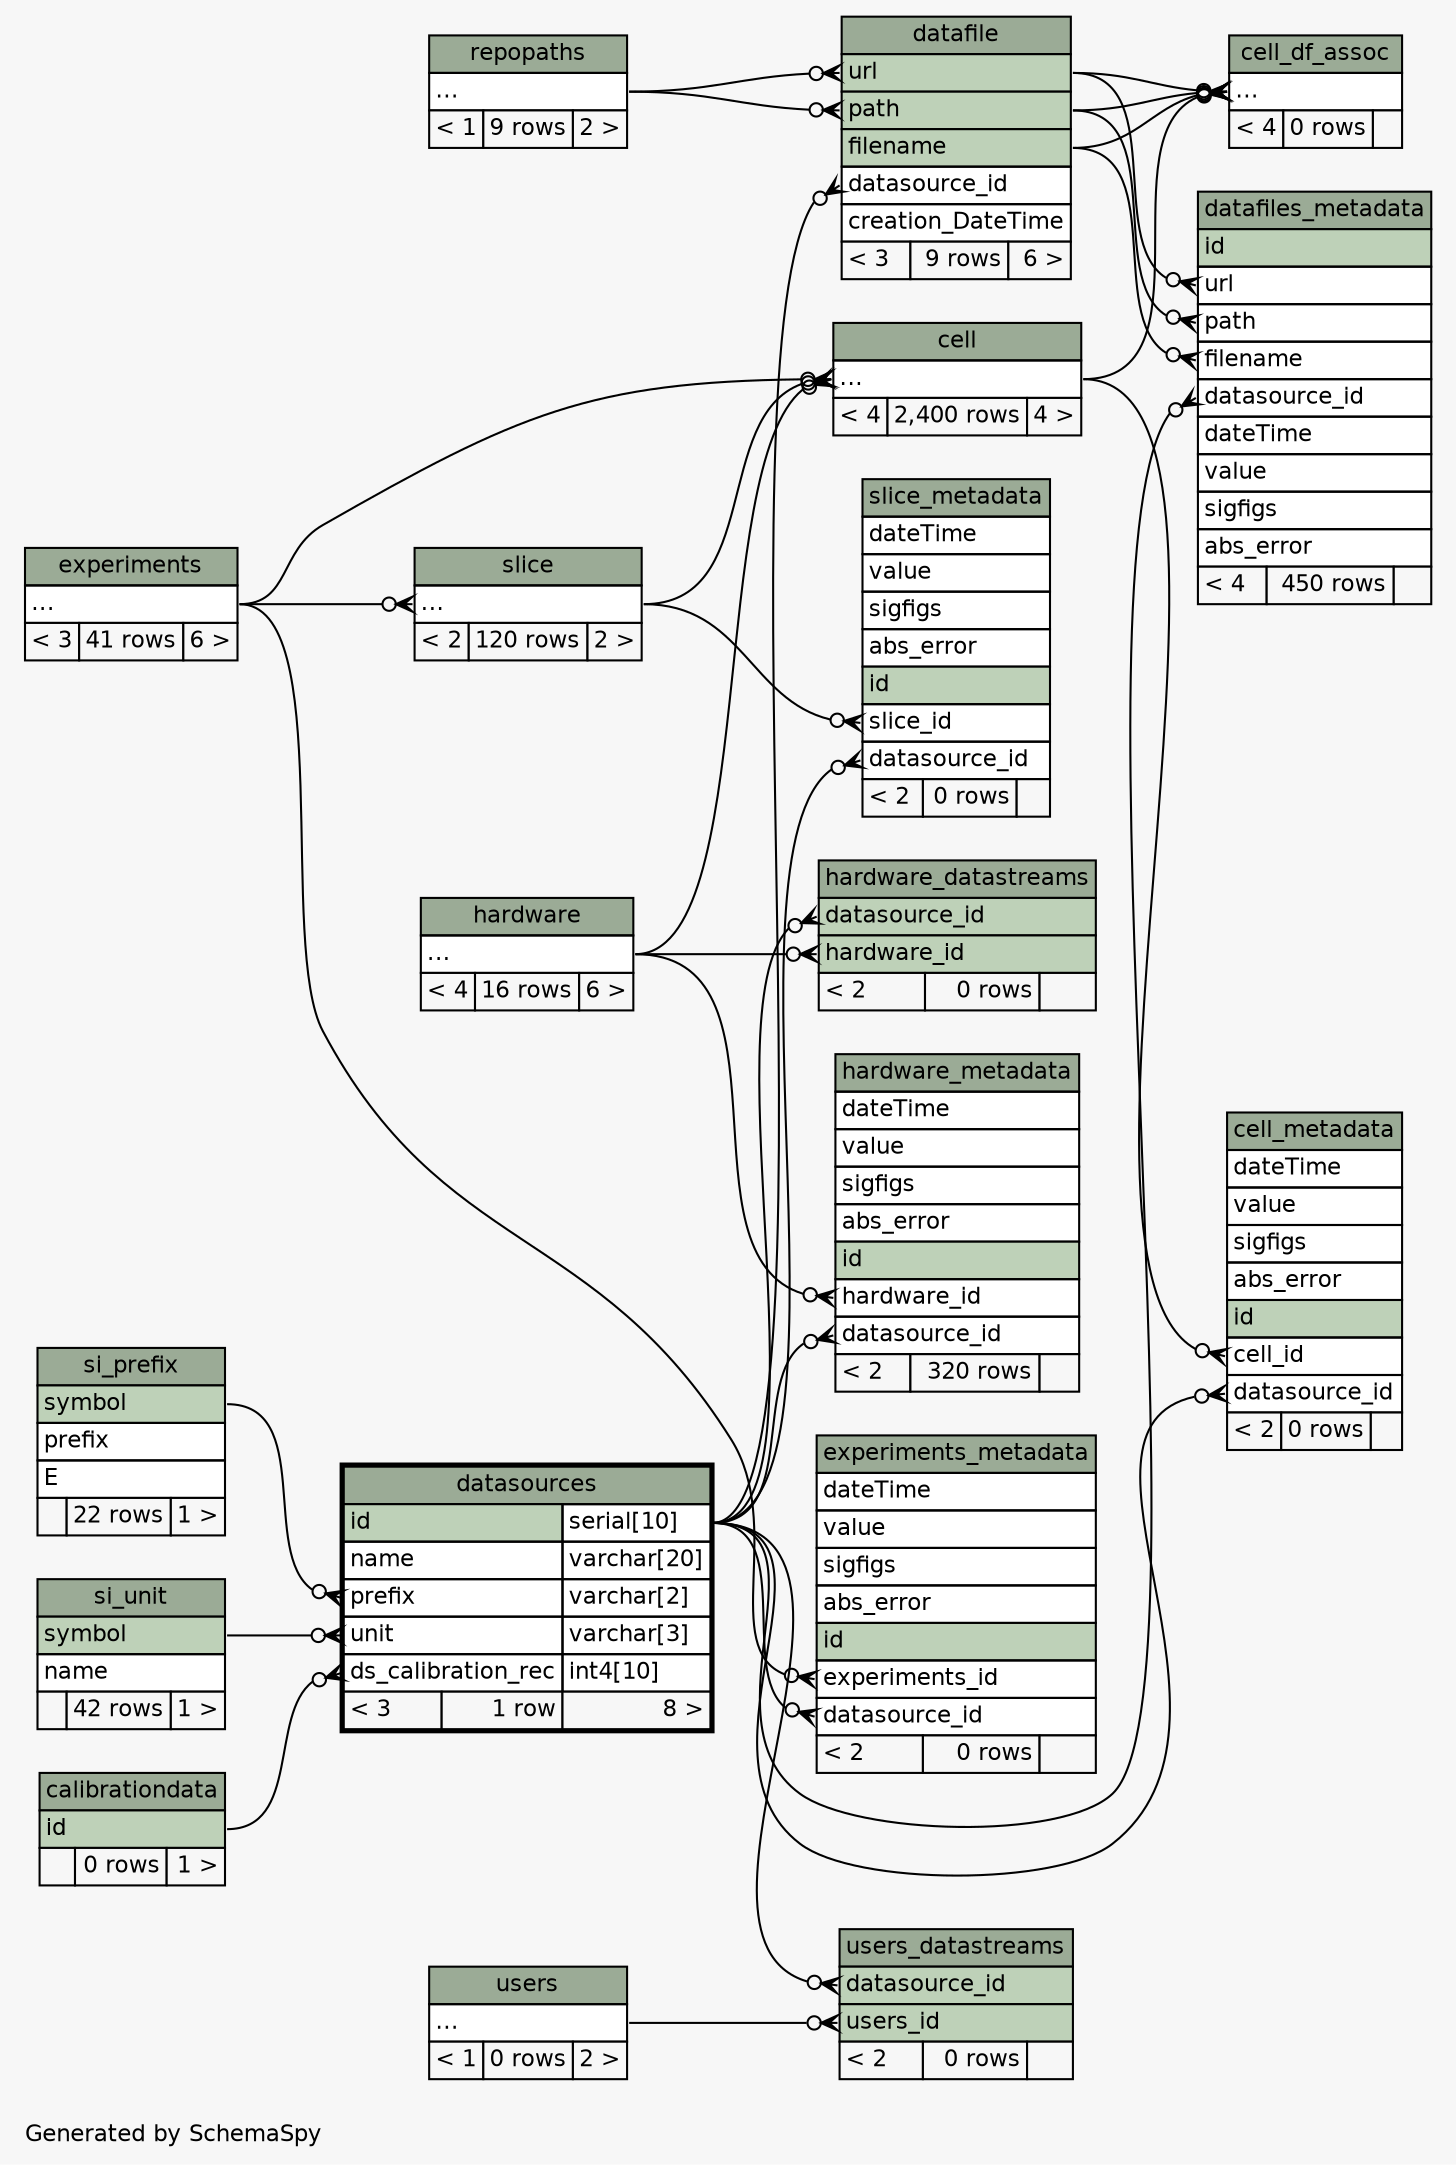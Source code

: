 // dot 2.32.0 on Windows 7 6.1
// SchemaSpy rev 590
digraph "twoDegreesRelationshipsDiagram" {
  graph [
    rankdir="RL"
    bgcolor="#f7f7f7"
    label="\nGenerated by SchemaSpy"
    labeljust="l"
    nodesep="0.18"
    ranksep="0.46"
    fontname="Helvetica"
    fontsize="11"
  ];
  node [
    fontname="Helvetica"
    fontsize="11"
    shape="plaintext"
  ];
  edge [
    arrowsize="0.8"
  ];
  "cell":"elipses":w -> "experiments":"elipses":e [arrowhead=none dir=back arrowtail=crowodot];
  "cell":"elipses":w -> "hardware":"elipses":e [arrowhead=none dir=back arrowtail=crowodot];
  "cell":"elipses":w -> "slice":"elipses":e [arrowhead=none dir=back arrowtail=crowodot];
  "cell_df_assoc":"elipses":w -> "cell":"elipses":e [arrowhead=none dir=back arrowtail=crowodot];
  "cell_df_assoc":"elipses":w -> "datafile":"filename":e [arrowhead=none dir=back arrowtail=crowodot];
  "cell_df_assoc":"elipses":w -> "datafile":"path":e [arrowhead=none dir=back arrowtail=crowodot];
  "cell_df_assoc":"elipses":w -> "datafile":"url":e [arrowhead=none dir=back arrowtail=crowodot];
  "cell_metadata":"cell_id":w -> "cell":"elipses":e [arrowhead=none dir=back arrowtail=crowodot];
  "cell_metadata":"datasource_id":w -> "datasources":"id.type":e [arrowhead=none dir=back arrowtail=crowodot];
  "datafile":"datasource_id":w -> "datasources":"id.type":e [arrowhead=none dir=back arrowtail=crowodot];
  "datafile":"path":w -> "repopaths":"elipses":e [arrowhead=none dir=back arrowtail=crowodot];
  "datafile":"url":w -> "repopaths":"elipses":e [arrowhead=none dir=back arrowtail=crowodot];
  "datafiles_metadata":"datasource_id":w -> "datasources":"id.type":e [arrowhead=none dir=back arrowtail=crowodot];
  "datafiles_metadata":"filename":w -> "datafile":"filename":e [arrowhead=none dir=back arrowtail=crowodot];
  "datafiles_metadata":"path":w -> "datafile":"path":e [arrowhead=none dir=back arrowtail=crowodot];
  "datafiles_metadata":"url":w -> "datafile":"url":e [arrowhead=none dir=back arrowtail=crowodot];
  "datasources":"ds_calibration_rec":w -> "calibrationdata":"id":e [arrowhead=none dir=back arrowtail=crowodot];
  "datasources":"prefix":w -> "si_prefix":"symbol":e [arrowhead=none dir=back arrowtail=crowodot];
  "datasources":"unit":w -> "si_unit":"symbol":e [arrowhead=none dir=back arrowtail=crowodot];
  "experiments_metadata":"datasource_id":w -> "datasources":"id.type":e [arrowhead=none dir=back arrowtail=crowodot];
  "experiments_metadata":"experiments_id":w -> "experiments":"elipses":e [arrowhead=none dir=back arrowtail=crowodot];
  "hardware_datastreams":"datasource_id":w -> "datasources":"id.type":e [arrowhead=none dir=back arrowtail=crowodot];
  "hardware_datastreams":"hardware_id":w -> "hardware":"elipses":e [arrowhead=none dir=back arrowtail=crowodot];
  "hardware_metadata":"datasource_id":w -> "datasources":"id.type":e [arrowhead=none dir=back arrowtail=crowodot];
  "hardware_metadata":"hardware_id":w -> "hardware":"elipses":e [arrowhead=none dir=back arrowtail=crowodot];
  "slice":"elipses":w -> "experiments":"elipses":e [arrowhead=none dir=back arrowtail=crowodot];
  "slice_metadata":"datasource_id":w -> "datasources":"id.type":e [arrowhead=none dir=back arrowtail=crowodot];
  "slice_metadata":"slice_id":w -> "slice":"elipses":e [arrowhead=none dir=back arrowtail=crowodot];
  "users_datastreams":"datasource_id":w -> "datasources":"id.type":e [arrowhead=none dir=back arrowtail=crowodot];
  "users_datastreams":"users_id":w -> "users":"elipses":e [arrowhead=none dir=back arrowtail=crowodot];
  "calibrationdata" [
    label=<
    <TABLE BORDER="0" CELLBORDER="1" CELLSPACING="0" BGCOLOR="#ffffff">
      <TR><TD COLSPAN="3" BGCOLOR="#9bab96" ALIGN="CENTER">calibrationdata</TD></TR>
      <TR><TD PORT="id" COLSPAN="3" BGCOLOR="#bed1b8" ALIGN="LEFT">id</TD></TR>
      <TR><TD ALIGN="LEFT" BGCOLOR="#f7f7f7">  </TD><TD ALIGN="RIGHT" BGCOLOR="#f7f7f7">0 rows</TD><TD ALIGN="RIGHT" BGCOLOR="#f7f7f7">1 &gt;</TD></TR>
    </TABLE>>
    URL="calibrationdata.html"
    tooltip="calibrationdata"
  ];
  "cell" [
    label=<
    <TABLE BORDER="0" CELLBORDER="1" CELLSPACING="0" BGCOLOR="#ffffff">
      <TR><TD COLSPAN="3" BGCOLOR="#9bab96" ALIGN="CENTER">cell</TD></TR>
      <TR><TD PORT="elipses" COLSPAN="3" ALIGN="LEFT">...</TD></TR>
      <TR><TD ALIGN="LEFT" BGCOLOR="#f7f7f7">&lt; 4</TD><TD ALIGN="RIGHT" BGCOLOR="#f7f7f7">2,400 rows</TD><TD ALIGN="RIGHT" BGCOLOR="#f7f7f7">4 &gt;</TD></TR>
    </TABLE>>
    URL="cell.html"
    tooltip="cell"
  ];
  "cell_df_assoc" [
    label=<
    <TABLE BORDER="0" CELLBORDER="1" CELLSPACING="0" BGCOLOR="#ffffff">
      <TR><TD COLSPAN="3" BGCOLOR="#9bab96" ALIGN="CENTER">cell_df_assoc</TD></TR>
      <TR><TD PORT="elipses" COLSPAN="3" ALIGN="LEFT">...</TD></TR>
      <TR><TD ALIGN="LEFT" BGCOLOR="#f7f7f7">&lt; 4</TD><TD ALIGN="RIGHT" BGCOLOR="#f7f7f7">0 rows</TD><TD ALIGN="RIGHT" BGCOLOR="#f7f7f7">  </TD></TR>
    </TABLE>>
    URL="cell_df_assoc.html"
    tooltip="cell_df_assoc"
  ];
  "cell_metadata" [
    label=<
    <TABLE BORDER="0" CELLBORDER="1" CELLSPACING="0" BGCOLOR="#ffffff">
      <TR><TD COLSPAN="3" BGCOLOR="#9bab96" ALIGN="CENTER">cell_metadata</TD></TR>
      <TR><TD PORT="dateTime" COLSPAN="3" ALIGN="LEFT">dateTime</TD></TR>
      <TR><TD PORT="value" COLSPAN="3" ALIGN="LEFT">value</TD></TR>
      <TR><TD PORT="sigfigs" COLSPAN="3" ALIGN="LEFT">sigfigs</TD></TR>
      <TR><TD PORT="abs_error" COLSPAN="3" ALIGN="LEFT">abs_error</TD></TR>
      <TR><TD PORT="id" COLSPAN="3" BGCOLOR="#bed1b8" ALIGN="LEFT">id</TD></TR>
      <TR><TD PORT="cell_id" COLSPAN="3" ALIGN="LEFT">cell_id</TD></TR>
      <TR><TD PORT="datasource_id" COLSPAN="3" ALIGN="LEFT">datasource_id</TD></TR>
      <TR><TD ALIGN="LEFT" BGCOLOR="#f7f7f7">&lt; 2</TD><TD ALIGN="RIGHT" BGCOLOR="#f7f7f7">0 rows</TD><TD ALIGN="RIGHT" BGCOLOR="#f7f7f7">  </TD></TR>
    </TABLE>>
    URL="cell_metadata.html"
    tooltip="cell_metadata"
  ];
  "datafile" [
    label=<
    <TABLE BORDER="0" CELLBORDER="1" CELLSPACING="0" BGCOLOR="#ffffff">
      <TR><TD COLSPAN="3" BGCOLOR="#9bab96" ALIGN="CENTER">datafile</TD></TR>
      <TR><TD PORT="url" COLSPAN="3" BGCOLOR="#bed1b8" ALIGN="LEFT">url</TD></TR>
      <TR><TD PORT="path" COLSPAN="3" BGCOLOR="#bed1b8" ALIGN="LEFT">path</TD></TR>
      <TR><TD PORT="filename" COLSPAN="3" BGCOLOR="#bed1b8" ALIGN="LEFT">filename</TD></TR>
      <TR><TD PORT="datasource_id" COLSPAN="3" ALIGN="LEFT">datasource_id</TD></TR>
      <TR><TD PORT="creation_DateTime" COLSPAN="3" ALIGN="LEFT">creation_DateTime</TD></TR>
      <TR><TD ALIGN="LEFT" BGCOLOR="#f7f7f7">&lt; 3</TD><TD ALIGN="RIGHT" BGCOLOR="#f7f7f7">9 rows</TD><TD ALIGN="RIGHT" BGCOLOR="#f7f7f7">6 &gt;</TD></TR>
    </TABLE>>
    URL="datafile.html"
    tooltip="datafile"
  ];
  "datafiles_metadata" [
    label=<
    <TABLE BORDER="0" CELLBORDER="1" CELLSPACING="0" BGCOLOR="#ffffff">
      <TR><TD COLSPAN="3" BGCOLOR="#9bab96" ALIGN="CENTER">datafiles_metadata</TD></TR>
      <TR><TD PORT="id" COLSPAN="3" BGCOLOR="#bed1b8" ALIGN="LEFT">id</TD></TR>
      <TR><TD PORT="url" COLSPAN="3" ALIGN="LEFT">url</TD></TR>
      <TR><TD PORT="path" COLSPAN="3" ALIGN="LEFT">path</TD></TR>
      <TR><TD PORT="filename" COLSPAN="3" ALIGN="LEFT">filename</TD></TR>
      <TR><TD PORT="datasource_id" COLSPAN="3" ALIGN="LEFT">datasource_id</TD></TR>
      <TR><TD PORT="dateTime" COLSPAN="3" ALIGN="LEFT">dateTime</TD></TR>
      <TR><TD PORT="value" COLSPAN="3" ALIGN="LEFT">value</TD></TR>
      <TR><TD PORT="sigfigs" COLSPAN="3" ALIGN="LEFT">sigfigs</TD></TR>
      <TR><TD PORT="abs_error" COLSPAN="3" ALIGN="LEFT">abs_error</TD></TR>
      <TR><TD ALIGN="LEFT" BGCOLOR="#f7f7f7">&lt; 4</TD><TD ALIGN="RIGHT" BGCOLOR="#f7f7f7">450 rows</TD><TD ALIGN="RIGHT" BGCOLOR="#f7f7f7">  </TD></TR>
    </TABLE>>
    URL="datafiles_metadata.html"
    tooltip="datafiles_metadata"
  ];
  "datasources" [
    label=<
    <TABLE BORDER="2" CELLBORDER="1" CELLSPACING="0" BGCOLOR="#ffffff">
      <TR><TD COLSPAN="3" BGCOLOR="#9bab96" ALIGN="CENTER">datasources</TD></TR>
      <TR><TD PORT="id" COLSPAN="2" BGCOLOR="#bed1b8" ALIGN="LEFT">id</TD><TD PORT="id.type" ALIGN="LEFT">serial[10]</TD></TR>
      <TR><TD PORT="name" COLSPAN="2" ALIGN="LEFT">name</TD><TD PORT="name.type" ALIGN="LEFT">varchar[20]</TD></TR>
      <TR><TD PORT="prefix" COLSPAN="2" ALIGN="LEFT">prefix</TD><TD PORT="prefix.type" ALIGN="LEFT">varchar[2]</TD></TR>
      <TR><TD PORT="unit" COLSPAN="2" ALIGN="LEFT">unit</TD><TD PORT="unit.type" ALIGN="LEFT">varchar[3]</TD></TR>
      <TR><TD PORT="ds_calibration_rec" COLSPAN="2" ALIGN="LEFT">ds_calibration_rec</TD><TD PORT="ds_calibration_rec.type" ALIGN="LEFT">int4[10]</TD></TR>
      <TR><TD ALIGN="LEFT" BGCOLOR="#f7f7f7">&lt; 3</TD><TD ALIGN="RIGHT" BGCOLOR="#f7f7f7">1 row</TD><TD ALIGN="RIGHT" BGCOLOR="#f7f7f7">8 &gt;</TD></TR>
    </TABLE>>
    URL="datasources.html"
    tooltip="datasources"
  ];
  "experiments" [
    label=<
    <TABLE BORDER="0" CELLBORDER="1" CELLSPACING="0" BGCOLOR="#ffffff">
      <TR><TD COLSPAN="3" BGCOLOR="#9bab96" ALIGN="CENTER">experiments</TD></TR>
      <TR><TD PORT="elipses" COLSPAN="3" ALIGN="LEFT">...</TD></TR>
      <TR><TD ALIGN="LEFT" BGCOLOR="#f7f7f7">&lt; 3</TD><TD ALIGN="RIGHT" BGCOLOR="#f7f7f7">41 rows</TD><TD ALIGN="RIGHT" BGCOLOR="#f7f7f7">6 &gt;</TD></TR>
    </TABLE>>
    URL="experiments.html"
    tooltip="experiments"
  ];
  "experiments_metadata" [
    label=<
    <TABLE BORDER="0" CELLBORDER="1" CELLSPACING="0" BGCOLOR="#ffffff">
      <TR><TD COLSPAN="3" BGCOLOR="#9bab96" ALIGN="CENTER">experiments_metadata</TD></TR>
      <TR><TD PORT="dateTime" COLSPAN="3" ALIGN="LEFT">dateTime</TD></TR>
      <TR><TD PORT="value" COLSPAN="3" ALIGN="LEFT">value</TD></TR>
      <TR><TD PORT="sigfigs" COLSPAN="3" ALIGN="LEFT">sigfigs</TD></TR>
      <TR><TD PORT="abs_error" COLSPAN="3" ALIGN="LEFT">abs_error</TD></TR>
      <TR><TD PORT="id" COLSPAN="3" BGCOLOR="#bed1b8" ALIGN="LEFT">id</TD></TR>
      <TR><TD PORT="experiments_id" COLSPAN="3" ALIGN="LEFT">experiments_id</TD></TR>
      <TR><TD PORT="datasource_id" COLSPAN="3" ALIGN="LEFT">datasource_id</TD></TR>
      <TR><TD ALIGN="LEFT" BGCOLOR="#f7f7f7">&lt; 2</TD><TD ALIGN="RIGHT" BGCOLOR="#f7f7f7">0 rows</TD><TD ALIGN="RIGHT" BGCOLOR="#f7f7f7">  </TD></TR>
    </TABLE>>
    URL="experiments_metadata.html"
    tooltip="experiments_metadata"
  ];
  "hardware" [
    label=<
    <TABLE BORDER="0" CELLBORDER="1" CELLSPACING="0" BGCOLOR="#ffffff">
      <TR><TD COLSPAN="3" BGCOLOR="#9bab96" ALIGN="CENTER">hardware</TD></TR>
      <TR><TD PORT="elipses" COLSPAN="3" ALIGN="LEFT">...</TD></TR>
      <TR><TD ALIGN="LEFT" BGCOLOR="#f7f7f7">&lt; 4</TD><TD ALIGN="RIGHT" BGCOLOR="#f7f7f7">16 rows</TD><TD ALIGN="RIGHT" BGCOLOR="#f7f7f7">6 &gt;</TD></TR>
    </TABLE>>
    URL="hardware.html"
    tooltip="hardware"
  ];
  "hardware_datastreams" [
    label=<
    <TABLE BORDER="0" CELLBORDER="1" CELLSPACING="0" BGCOLOR="#ffffff">
      <TR><TD COLSPAN="3" BGCOLOR="#9bab96" ALIGN="CENTER">hardware_datastreams</TD></TR>
      <TR><TD PORT="datasource_id" COLSPAN="3" BGCOLOR="#bed1b8" ALIGN="LEFT">datasource_id</TD></TR>
      <TR><TD PORT="hardware_id" COLSPAN="3" BGCOLOR="#bed1b8" ALIGN="LEFT">hardware_id</TD></TR>
      <TR><TD ALIGN="LEFT" BGCOLOR="#f7f7f7">&lt; 2</TD><TD ALIGN="RIGHT" BGCOLOR="#f7f7f7">0 rows</TD><TD ALIGN="RIGHT" BGCOLOR="#f7f7f7">  </TD></TR>
    </TABLE>>
    URL="hardware_datastreams.html"
    tooltip="hardware_datastreams"
  ];
  "hardware_metadata" [
    label=<
    <TABLE BORDER="0" CELLBORDER="1" CELLSPACING="0" BGCOLOR="#ffffff">
      <TR><TD COLSPAN="3" BGCOLOR="#9bab96" ALIGN="CENTER">hardware_metadata</TD></TR>
      <TR><TD PORT="dateTime" COLSPAN="3" ALIGN="LEFT">dateTime</TD></TR>
      <TR><TD PORT="value" COLSPAN="3" ALIGN="LEFT">value</TD></TR>
      <TR><TD PORT="sigfigs" COLSPAN="3" ALIGN="LEFT">sigfigs</TD></TR>
      <TR><TD PORT="abs_error" COLSPAN="3" ALIGN="LEFT">abs_error</TD></TR>
      <TR><TD PORT="id" COLSPAN="3" BGCOLOR="#bed1b8" ALIGN="LEFT">id</TD></TR>
      <TR><TD PORT="hardware_id" COLSPAN="3" ALIGN="LEFT">hardware_id</TD></TR>
      <TR><TD PORT="datasource_id" COLSPAN="3" ALIGN="LEFT">datasource_id</TD></TR>
      <TR><TD ALIGN="LEFT" BGCOLOR="#f7f7f7">&lt; 2</TD><TD ALIGN="RIGHT" BGCOLOR="#f7f7f7">320 rows</TD><TD ALIGN="RIGHT" BGCOLOR="#f7f7f7">  </TD></TR>
    </TABLE>>
    URL="hardware_metadata.html"
    tooltip="hardware_metadata"
  ];
  "repopaths" [
    label=<
    <TABLE BORDER="0" CELLBORDER="1" CELLSPACING="0" BGCOLOR="#ffffff">
      <TR><TD COLSPAN="3" BGCOLOR="#9bab96" ALIGN="CENTER">repopaths</TD></TR>
      <TR><TD PORT="elipses" COLSPAN="3" ALIGN="LEFT">...</TD></TR>
      <TR><TD ALIGN="LEFT" BGCOLOR="#f7f7f7">&lt; 1</TD><TD ALIGN="RIGHT" BGCOLOR="#f7f7f7">9 rows</TD><TD ALIGN="RIGHT" BGCOLOR="#f7f7f7">2 &gt;</TD></TR>
    </TABLE>>
    URL="repopaths.html"
    tooltip="repopaths"
  ];
  "si_prefix" [
    label=<
    <TABLE BORDER="0" CELLBORDER="1" CELLSPACING="0" BGCOLOR="#ffffff">
      <TR><TD COLSPAN="3" BGCOLOR="#9bab96" ALIGN="CENTER">si_prefix</TD></TR>
      <TR><TD PORT="symbol" COLSPAN="3" BGCOLOR="#bed1b8" ALIGN="LEFT">symbol</TD></TR>
      <TR><TD PORT="prefix" COLSPAN="3" ALIGN="LEFT">prefix</TD></TR>
      <TR><TD PORT="E" COLSPAN="3" ALIGN="LEFT">E</TD></TR>
      <TR><TD ALIGN="LEFT" BGCOLOR="#f7f7f7">  </TD><TD ALIGN="RIGHT" BGCOLOR="#f7f7f7">22 rows</TD><TD ALIGN="RIGHT" BGCOLOR="#f7f7f7">1 &gt;</TD></TR>
    </TABLE>>
    URL="si_prefix.html"
    tooltip="si_prefix"
  ];
  "si_unit" [
    label=<
    <TABLE BORDER="0" CELLBORDER="1" CELLSPACING="0" BGCOLOR="#ffffff">
      <TR><TD COLSPAN="3" BGCOLOR="#9bab96" ALIGN="CENTER">si_unit</TD></TR>
      <TR><TD PORT="symbol" COLSPAN="3" BGCOLOR="#bed1b8" ALIGN="LEFT">symbol</TD></TR>
      <TR><TD PORT="name" COLSPAN="3" ALIGN="LEFT">name</TD></TR>
      <TR><TD ALIGN="LEFT" BGCOLOR="#f7f7f7">  </TD><TD ALIGN="RIGHT" BGCOLOR="#f7f7f7">42 rows</TD><TD ALIGN="RIGHT" BGCOLOR="#f7f7f7">1 &gt;</TD></TR>
    </TABLE>>
    URL="si_unit.html"
    tooltip="si_unit"
  ];
  "slice" [
    label=<
    <TABLE BORDER="0" CELLBORDER="1" CELLSPACING="0" BGCOLOR="#ffffff">
      <TR><TD COLSPAN="3" BGCOLOR="#9bab96" ALIGN="CENTER">slice</TD></TR>
      <TR><TD PORT="elipses" COLSPAN="3" ALIGN="LEFT">...</TD></TR>
      <TR><TD ALIGN="LEFT" BGCOLOR="#f7f7f7">&lt; 2</TD><TD ALIGN="RIGHT" BGCOLOR="#f7f7f7">120 rows</TD><TD ALIGN="RIGHT" BGCOLOR="#f7f7f7">2 &gt;</TD></TR>
    </TABLE>>
    URL="slice.html"
    tooltip="slice"
  ];
  "slice_metadata" [
    label=<
    <TABLE BORDER="0" CELLBORDER="1" CELLSPACING="0" BGCOLOR="#ffffff">
      <TR><TD COLSPAN="3" BGCOLOR="#9bab96" ALIGN="CENTER">slice_metadata</TD></TR>
      <TR><TD PORT="dateTime" COLSPAN="3" ALIGN="LEFT">dateTime</TD></TR>
      <TR><TD PORT="value" COLSPAN="3" ALIGN="LEFT">value</TD></TR>
      <TR><TD PORT="sigfigs" COLSPAN="3" ALIGN="LEFT">sigfigs</TD></TR>
      <TR><TD PORT="abs_error" COLSPAN="3" ALIGN="LEFT">abs_error</TD></TR>
      <TR><TD PORT="id" COLSPAN="3" BGCOLOR="#bed1b8" ALIGN="LEFT">id</TD></TR>
      <TR><TD PORT="slice_id" COLSPAN="3" ALIGN="LEFT">slice_id</TD></TR>
      <TR><TD PORT="datasource_id" COLSPAN="3" ALIGN="LEFT">datasource_id</TD></TR>
      <TR><TD ALIGN="LEFT" BGCOLOR="#f7f7f7">&lt; 2</TD><TD ALIGN="RIGHT" BGCOLOR="#f7f7f7">0 rows</TD><TD ALIGN="RIGHT" BGCOLOR="#f7f7f7">  </TD></TR>
    </TABLE>>
    URL="slice_metadata.html"
    tooltip="slice_metadata"
  ];
  "users" [
    label=<
    <TABLE BORDER="0" CELLBORDER="1" CELLSPACING="0" BGCOLOR="#ffffff">
      <TR><TD COLSPAN="3" BGCOLOR="#9bab96" ALIGN="CENTER">users</TD></TR>
      <TR><TD PORT="elipses" COLSPAN="3" ALIGN="LEFT">...</TD></TR>
      <TR><TD ALIGN="LEFT" BGCOLOR="#f7f7f7">&lt; 1</TD><TD ALIGN="RIGHT" BGCOLOR="#f7f7f7">0 rows</TD><TD ALIGN="RIGHT" BGCOLOR="#f7f7f7">2 &gt;</TD></TR>
    </TABLE>>
    URL="users.html"
    tooltip="users"
  ];
  "users_datastreams" [
    label=<
    <TABLE BORDER="0" CELLBORDER="1" CELLSPACING="0" BGCOLOR="#ffffff">
      <TR><TD COLSPAN="3" BGCOLOR="#9bab96" ALIGN="CENTER">users_datastreams</TD></TR>
      <TR><TD PORT="datasource_id" COLSPAN="3" BGCOLOR="#bed1b8" ALIGN="LEFT">datasource_id</TD></TR>
      <TR><TD PORT="users_id" COLSPAN="3" BGCOLOR="#bed1b8" ALIGN="LEFT">users_id</TD></TR>
      <TR><TD ALIGN="LEFT" BGCOLOR="#f7f7f7">&lt; 2</TD><TD ALIGN="RIGHT" BGCOLOR="#f7f7f7">0 rows</TD><TD ALIGN="RIGHT" BGCOLOR="#f7f7f7">  </TD></TR>
    </TABLE>>
    URL="users_datastreams.html"
    tooltip="users_datastreams"
  ];
}
